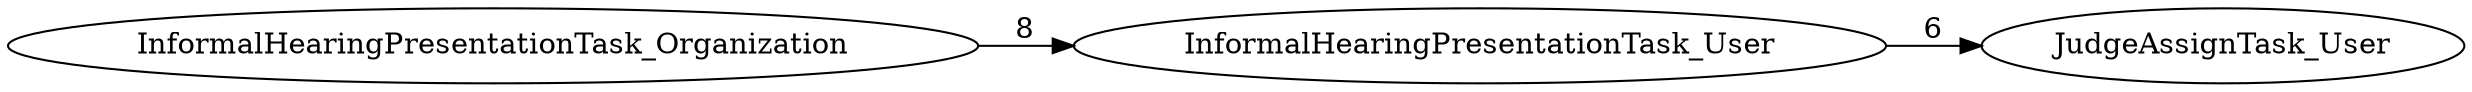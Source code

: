 digraph G {
rankdir="LR";
"InformalHearingPresentationTask_User" -> "JudgeAssignTask_User" [label=6]
"InformalHearingPresentationTask_Organization" -> "InformalHearingPresentationTask_User" [label=8]
}